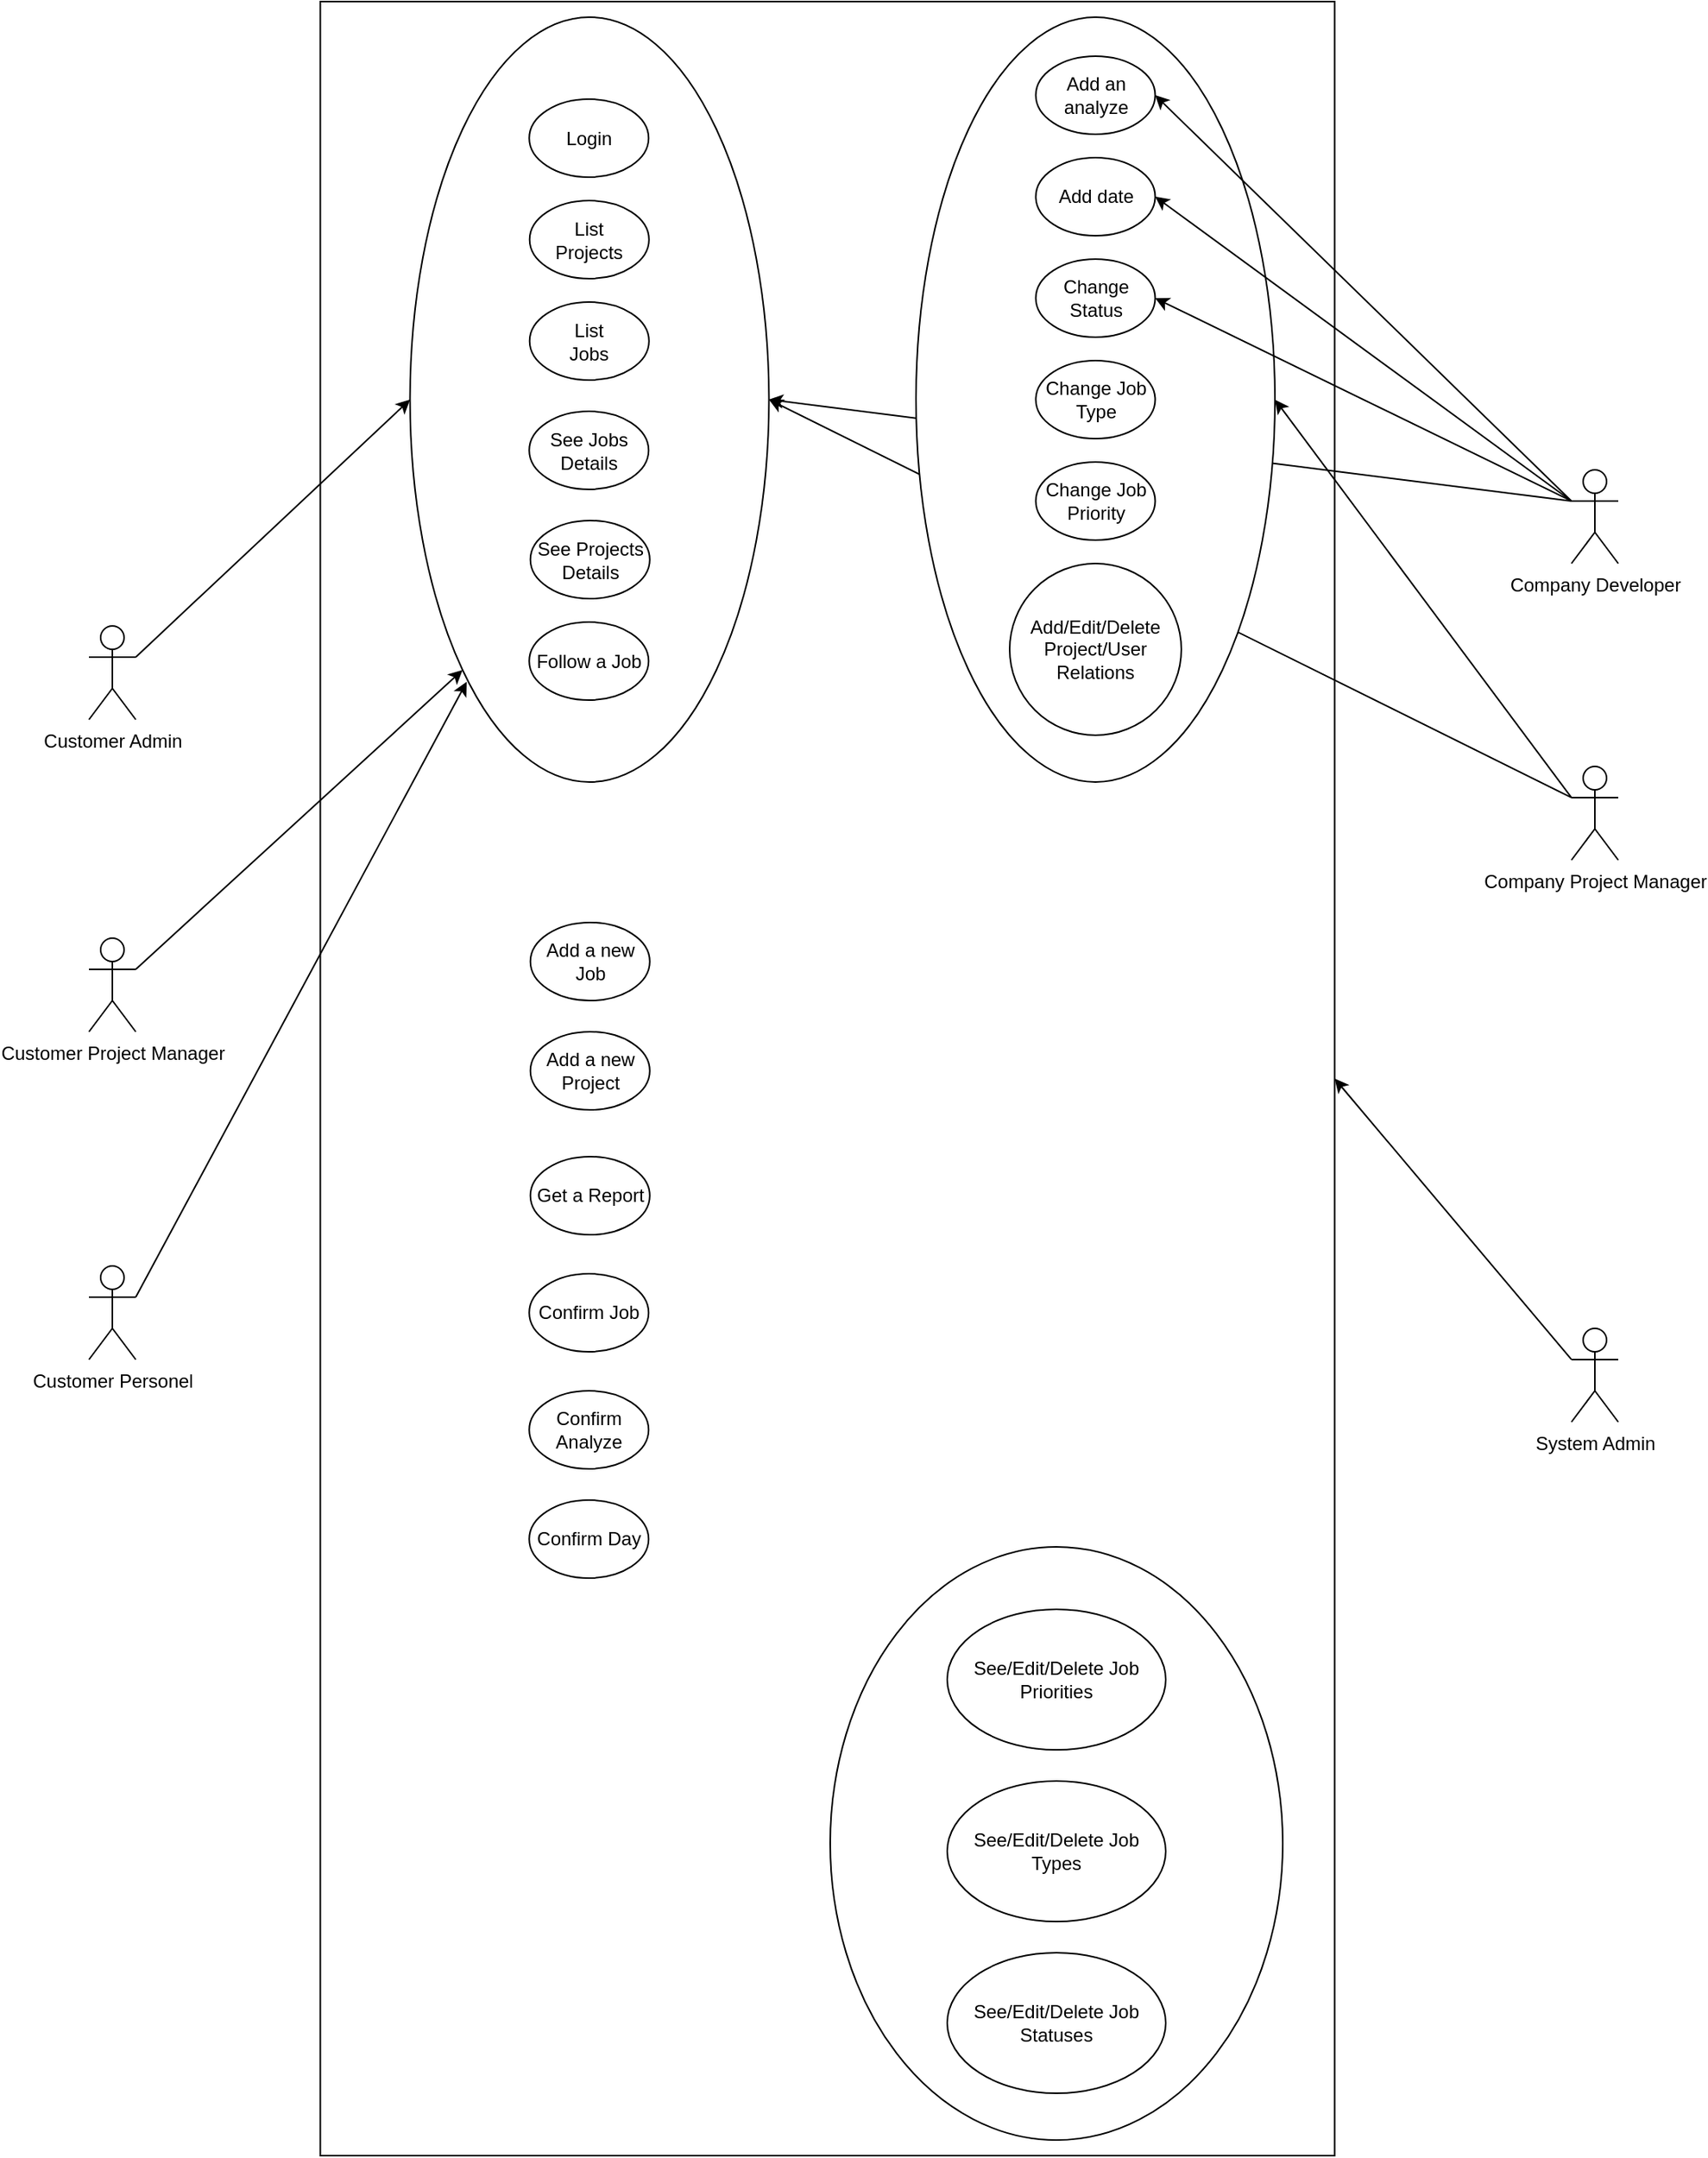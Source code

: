 <mxfile version="20.6.0" type="github">
  <diagram id="w45ohGnBDy_Xerp7tvFx" name="Sayfa -1">
    <mxGraphModel dx="2249" dy="874" grid="1" gridSize="10" guides="1" tooltips="1" connect="1" arrows="1" fold="1" page="1" pageScale="1" pageWidth="827" pageHeight="1169" math="0" shadow="0">
      <root>
        <mxCell id="0" />
        <mxCell id="1" parent="0" />
        <mxCell id="-uSJNEWJtSA9gPbqnGtd-9" value="" style="rounded=0;whiteSpace=wrap;html=1;" parent="1" vertex="1">
          <mxGeometry x="88.25" y="110" width="650" height="1380" as="geometry" />
        </mxCell>
        <mxCell id="Lnx99n3POOH0JyFM9fLy-15" value="" style="ellipse;whiteSpace=wrap;html=1;" vertex="1" parent="1">
          <mxGeometry x="415" y="1100" width="290" height="380" as="geometry" />
        </mxCell>
        <mxCell id="Lnx99n3POOH0JyFM9fLy-11" style="edgeStyle=none;rounded=0;orthogonalLoop=1;jettySize=auto;html=1;exitX=0;exitY=0.333;exitDx=0;exitDy=0;exitPerimeter=0;entryX=1;entryY=0.5;entryDx=0;entryDy=0;" edge="1" parent="1" source="-uSJNEWJtSA9gPbqnGtd-5" target="Lnx99n3POOH0JyFM9fLy-6">
          <mxGeometry relative="1" as="geometry" />
        </mxCell>
        <mxCell id="Lnx99n3POOH0JyFM9fLy-7" style="edgeStyle=none;rounded=0;orthogonalLoop=1;jettySize=auto;html=1;exitX=0;exitY=0.333;exitDx=0;exitDy=0;exitPerimeter=0;entryX=1;entryY=0.5;entryDx=0;entryDy=0;" edge="1" parent="1" source="-uSJNEWJtSA9gPbqnGtd-4" target="Lnx99n3POOH0JyFM9fLy-6">
          <mxGeometry relative="1" as="geometry" />
        </mxCell>
        <mxCell id="Lnx99n3POOH0JyFM9fLy-6" value="" style="ellipse;whiteSpace=wrap;html=1;" vertex="1" parent="1">
          <mxGeometry x="145.75" y="120" width="230" height="490" as="geometry" />
        </mxCell>
        <mxCell id="Lnx99n3POOH0JyFM9fLy-4" value="" style="ellipse;whiteSpace=wrap;html=1;" vertex="1" parent="1">
          <mxGeometry x="470" y="120" width="230" height="490" as="geometry" />
        </mxCell>
        <mxCell id="Lnx99n3POOH0JyFM9fLy-10" style="edgeStyle=none;rounded=0;orthogonalLoop=1;jettySize=auto;html=1;exitX=1;exitY=0.333;exitDx=0;exitDy=0;exitPerimeter=0;entryX=0.158;entryY=0.869;entryDx=0;entryDy=0;entryPerimeter=0;" edge="1" parent="1" source="-uSJNEWJtSA9gPbqnGtd-1" target="Lnx99n3POOH0JyFM9fLy-6">
          <mxGeometry relative="1" as="geometry" />
        </mxCell>
        <mxCell id="-uSJNEWJtSA9gPbqnGtd-1" value="Customer Personel" style="shape=umlActor;verticalLabelPosition=bottom;verticalAlign=top;html=1;outlineConnect=0;" parent="1" vertex="1">
          <mxGeometry x="-60" y="920" width="30" height="60" as="geometry" />
        </mxCell>
        <mxCell id="Lnx99n3POOH0JyFM9fLy-9" style="edgeStyle=none;rounded=0;orthogonalLoop=1;jettySize=auto;html=1;exitX=1;exitY=0.333;exitDx=0;exitDy=0;exitPerimeter=0;entryX=0;entryY=1;entryDx=0;entryDy=0;" edge="1" parent="1" source="-uSJNEWJtSA9gPbqnGtd-2" target="Lnx99n3POOH0JyFM9fLy-6">
          <mxGeometry relative="1" as="geometry" />
        </mxCell>
        <mxCell id="-uSJNEWJtSA9gPbqnGtd-2" value="Customer Project Manager" style="shape=umlActor;verticalLabelPosition=bottom;verticalAlign=top;html=1;outlineConnect=0;" parent="1" vertex="1">
          <mxGeometry x="-60" y="710" width="30" height="60" as="geometry" />
        </mxCell>
        <mxCell id="Lnx99n3POOH0JyFM9fLy-8" style="edgeStyle=none;rounded=0;orthogonalLoop=1;jettySize=auto;html=1;exitX=1;exitY=0.333;exitDx=0;exitDy=0;exitPerimeter=0;entryX=0;entryY=0.5;entryDx=0;entryDy=0;" edge="1" parent="1" source="-uSJNEWJtSA9gPbqnGtd-3" target="Lnx99n3POOH0JyFM9fLy-6">
          <mxGeometry relative="1" as="geometry" />
        </mxCell>
        <mxCell id="-uSJNEWJtSA9gPbqnGtd-3" value="Customer Admin" style="shape=umlActor;verticalLabelPosition=bottom;verticalAlign=top;html=1;outlineConnect=0;" parent="1" vertex="1">
          <mxGeometry x="-60" y="510" width="30" height="60" as="geometry" />
        </mxCell>
        <mxCell id="Lnx99n3POOH0JyFM9fLy-12" style="edgeStyle=none;rounded=0;orthogonalLoop=1;jettySize=auto;html=1;exitX=0;exitY=0.333;exitDx=0;exitDy=0;exitPerimeter=0;entryX=1;entryY=0.5;entryDx=0;entryDy=0;" edge="1" parent="1" source="-uSJNEWJtSA9gPbqnGtd-4" target="-uSJNEWJtSA9gPbqnGtd-21">
          <mxGeometry relative="1" as="geometry" />
        </mxCell>
        <mxCell id="Lnx99n3POOH0JyFM9fLy-13" style="edgeStyle=none;rounded=0;orthogonalLoop=1;jettySize=auto;html=1;exitX=0;exitY=0.333;exitDx=0;exitDy=0;exitPerimeter=0;entryX=1;entryY=0.5;entryDx=0;entryDy=0;" edge="1" parent="1" source="-uSJNEWJtSA9gPbqnGtd-4" target="-uSJNEWJtSA9gPbqnGtd-20">
          <mxGeometry relative="1" as="geometry" />
        </mxCell>
        <mxCell id="Lnx99n3POOH0JyFM9fLy-14" style="edgeStyle=none;rounded=0;orthogonalLoop=1;jettySize=auto;html=1;exitX=0;exitY=0.333;exitDx=0;exitDy=0;exitPerimeter=0;entryX=1;entryY=0.5;entryDx=0;entryDy=0;" edge="1" parent="1" source="-uSJNEWJtSA9gPbqnGtd-4" target="-uSJNEWJtSA9gPbqnGtd-14">
          <mxGeometry relative="1" as="geometry" />
        </mxCell>
        <mxCell id="-uSJNEWJtSA9gPbqnGtd-4" value="Company Developer" style="shape=umlActor;verticalLabelPosition=bottom;verticalAlign=top;html=1;outlineConnect=0;" parent="1" vertex="1">
          <mxGeometry x="890" y="410" width="30" height="60" as="geometry" />
        </mxCell>
        <mxCell id="Lnx99n3POOH0JyFM9fLy-5" style="edgeStyle=none;rounded=0;orthogonalLoop=1;jettySize=auto;html=1;exitX=0;exitY=0.333;exitDx=0;exitDy=0;exitPerimeter=0;entryX=1;entryY=0.5;entryDx=0;entryDy=0;" edge="1" parent="1" source="-uSJNEWJtSA9gPbqnGtd-5" target="Lnx99n3POOH0JyFM9fLy-4">
          <mxGeometry relative="1" as="geometry" />
        </mxCell>
        <mxCell id="-uSJNEWJtSA9gPbqnGtd-5" value="Company Project Manager" style="shape=umlActor;verticalLabelPosition=bottom;verticalAlign=top;html=1;outlineConnect=0;" parent="1" vertex="1">
          <mxGeometry x="890" y="600" width="30" height="60" as="geometry" />
        </mxCell>
        <mxCell id="Lnx99n3POOH0JyFM9fLy-3" style="edgeStyle=none;rounded=0;orthogonalLoop=1;jettySize=auto;html=1;exitX=0;exitY=0.333;exitDx=0;exitDy=0;exitPerimeter=0;entryX=1;entryY=0.5;entryDx=0;entryDy=0;" edge="1" parent="1" source="-uSJNEWJtSA9gPbqnGtd-6" target="-uSJNEWJtSA9gPbqnGtd-9">
          <mxGeometry relative="1" as="geometry" />
        </mxCell>
        <mxCell id="-uSJNEWJtSA9gPbqnGtd-6" value="System Admin" style="shape=umlActor;verticalLabelPosition=bottom;verticalAlign=top;html=1;outlineConnect=0;" parent="1" vertex="1">
          <mxGeometry x="890" y="960" width="30" height="60" as="geometry" />
        </mxCell>
        <mxCell id="-uSJNEWJtSA9gPbqnGtd-10" value="Login" style="ellipse;whiteSpace=wrap;html=1;" parent="1" vertex="1">
          <mxGeometry x="222.13" y="172.5" width="76.5" height="50" as="geometry" />
        </mxCell>
        <mxCell id="-uSJNEWJtSA9gPbqnGtd-11" value="List&lt;br&gt;Projects" style="ellipse;whiteSpace=wrap;html=1;" parent="1" vertex="1">
          <mxGeometry x="222.38" y="237.5" width="76.5" height="50" as="geometry" />
        </mxCell>
        <mxCell id="-uSJNEWJtSA9gPbqnGtd-12" value="List&lt;br&gt;Jobs" style="ellipse;whiteSpace=wrap;html=1;" parent="1" vertex="1">
          <mxGeometry x="222.38" y="302.5" width="76.5" height="50" as="geometry" />
        </mxCell>
        <mxCell id="-uSJNEWJtSA9gPbqnGtd-13" value="Add a new Project" style="ellipse;whiteSpace=wrap;html=1;" parent="1" vertex="1">
          <mxGeometry x="222.88" y="770" width="76.5" height="50" as="geometry" />
        </mxCell>
        <mxCell id="-uSJNEWJtSA9gPbqnGtd-14" value="Add an analyze" style="ellipse;whiteSpace=wrap;html=1;" parent="1" vertex="1">
          <mxGeometry x="546.75" y="145" width="76.5" height="50" as="geometry" />
        </mxCell>
        <mxCell id="-uSJNEWJtSA9gPbqnGtd-16" value="See Jobs Details" style="ellipse;whiteSpace=wrap;html=1;" parent="1" vertex="1">
          <mxGeometry x="222.13" y="372.5" width="76.5" height="50" as="geometry" />
        </mxCell>
        <mxCell id="-uSJNEWJtSA9gPbqnGtd-17" value="Confirm Job" style="ellipse;whiteSpace=wrap;html=1;" parent="1" vertex="1">
          <mxGeometry x="222.13" y="925" width="76.5" height="50" as="geometry" />
        </mxCell>
        <mxCell id="-uSJNEWJtSA9gPbqnGtd-18" value="Confirm Analyze" style="ellipse;whiteSpace=wrap;html=1;" parent="1" vertex="1">
          <mxGeometry x="222.13" y="1000" width="76.5" height="50" as="geometry" />
        </mxCell>
        <mxCell id="-uSJNEWJtSA9gPbqnGtd-19" value="Confirm Day" style="ellipse;whiteSpace=wrap;html=1;" parent="1" vertex="1">
          <mxGeometry x="222.13" y="1070" width="76.5" height="50" as="geometry" />
        </mxCell>
        <mxCell id="-uSJNEWJtSA9gPbqnGtd-20" value="Add date" style="ellipse;whiteSpace=wrap;html=1;" parent="1" vertex="1">
          <mxGeometry x="546.75" y="210" width="76.5" height="50" as="geometry" />
        </mxCell>
        <mxCell id="-uSJNEWJtSA9gPbqnGtd-21" value="Change Status" style="ellipse;whiteSpace=wrap;html=1;" parent="1" vertex="1">
          <mxGeometry x="546.75" y="275" width="76.5" height="50" as="geometry" />
        </mxCell>
        <mxCell id="-uSJNEWJtSA9gPbqnGtd-22" value="Change Job Type" style="ellipse;whiteSpace=wrap;html=1;" parent="1" vertex="1">
          <mxGeometry x="546.75" y="340" width="76.5" height="50" as="geometry" />
        </mxCell>
        <mxCell id="-uSJNEWJtSA9gPbqnGtd-23" value="See Projects Details" style="ellipse;whiteSpace=wrap;html=1;" parent="1" vertex="1">
          <mxGeometry x="222.88" y="442.5" width="76.5" height="50" as="geometry" />
        </mxCell>
        <mxCell id="-uSJNEWJtSA9gPbqnGtd-24" value="Get a Report" style="ellipse;whiteSpace=wrap;html=1;" parent="1" vertex="1">
          <mxGeometry x="222.88" y="850" width="76.5" height="50" as="geometry" />
        </mxCell>
        <mxCell id="-uSJNEWJtSA9gPbqnGtd-25" value="Change Job Priority" style="ellipse;whiteSpace=wrap;html=1;" parent="1" vertex="1">
          <mxGeometry x="546.75" y="405" width="76.5" height="50" as="geometry" />
        </mxCell>
        <mxCell id="-uSJNEWJtSA9gPbqnGtd-26" value="Follow a Job" style="ellipse;whiteSpace=wrap;html=1;" parent="1" vertex="1">
          <mxGeometry x="222.13" y="507.5" width="76.5" height="50" as="geometry" />
        </mxCell>
        <mxCell id="-uSJNEWJtSA9gPbqnGtd-65" value="Add a new Job" style="ellipse;whiteSpace=wrap;html=1;" parent="1" vertex="1">
          <mxGeometry x="222.88" y="700" width="76.5" height="50" as="geometry" />
        </mxCell>
        <mxCell id="-uSJNEWJtSA9gPbqnGtd-94" value="See/Edit/Delete Job Priorities" style="ellipse;whiteSpace=wrap;html=1;" parent="1" vertex="1">
          <mxGeometry x="490" y="1140" width="140" height="90" as="geometry" />
        </mxCell>
        <mxCell id="-uSJNEWJtSA9gPbqnGtd-95" value="See/Edit/Delete Job Types" style="ellipse;whiteSpace=wrap;html=1;" parent="1" vertex="1">
          <mxGeometry x="490" y="1250" width="140" height="90" as="geometry" />
        </mxCell>
        <mxCell id="-uSJNEWJtSA9gPbqnGtd-96" value="See/Edit/Delete Job Statuses" style="ellipse;whiteSpace=wrap;html=1;" parent="1" vertex="1">
          <mxGeometry x="490" y="1360" width="140" height="90" as="geometry" />
        </mxCell>
        <mxCell id="-uSJNEWJtSA9gPbqnGtd-97" value="Add/Edit/Delete Project/User Relations" style="ellipse;whiteSpace=wrap;html=1;" parent="1" vertex="1">
          <mxGeometry x="530" y="470" width="110" height="110" as="geometry" />
        </mxCell>
      </root>
    </mxGraphModel>
  </diagram>
</mxfile>
